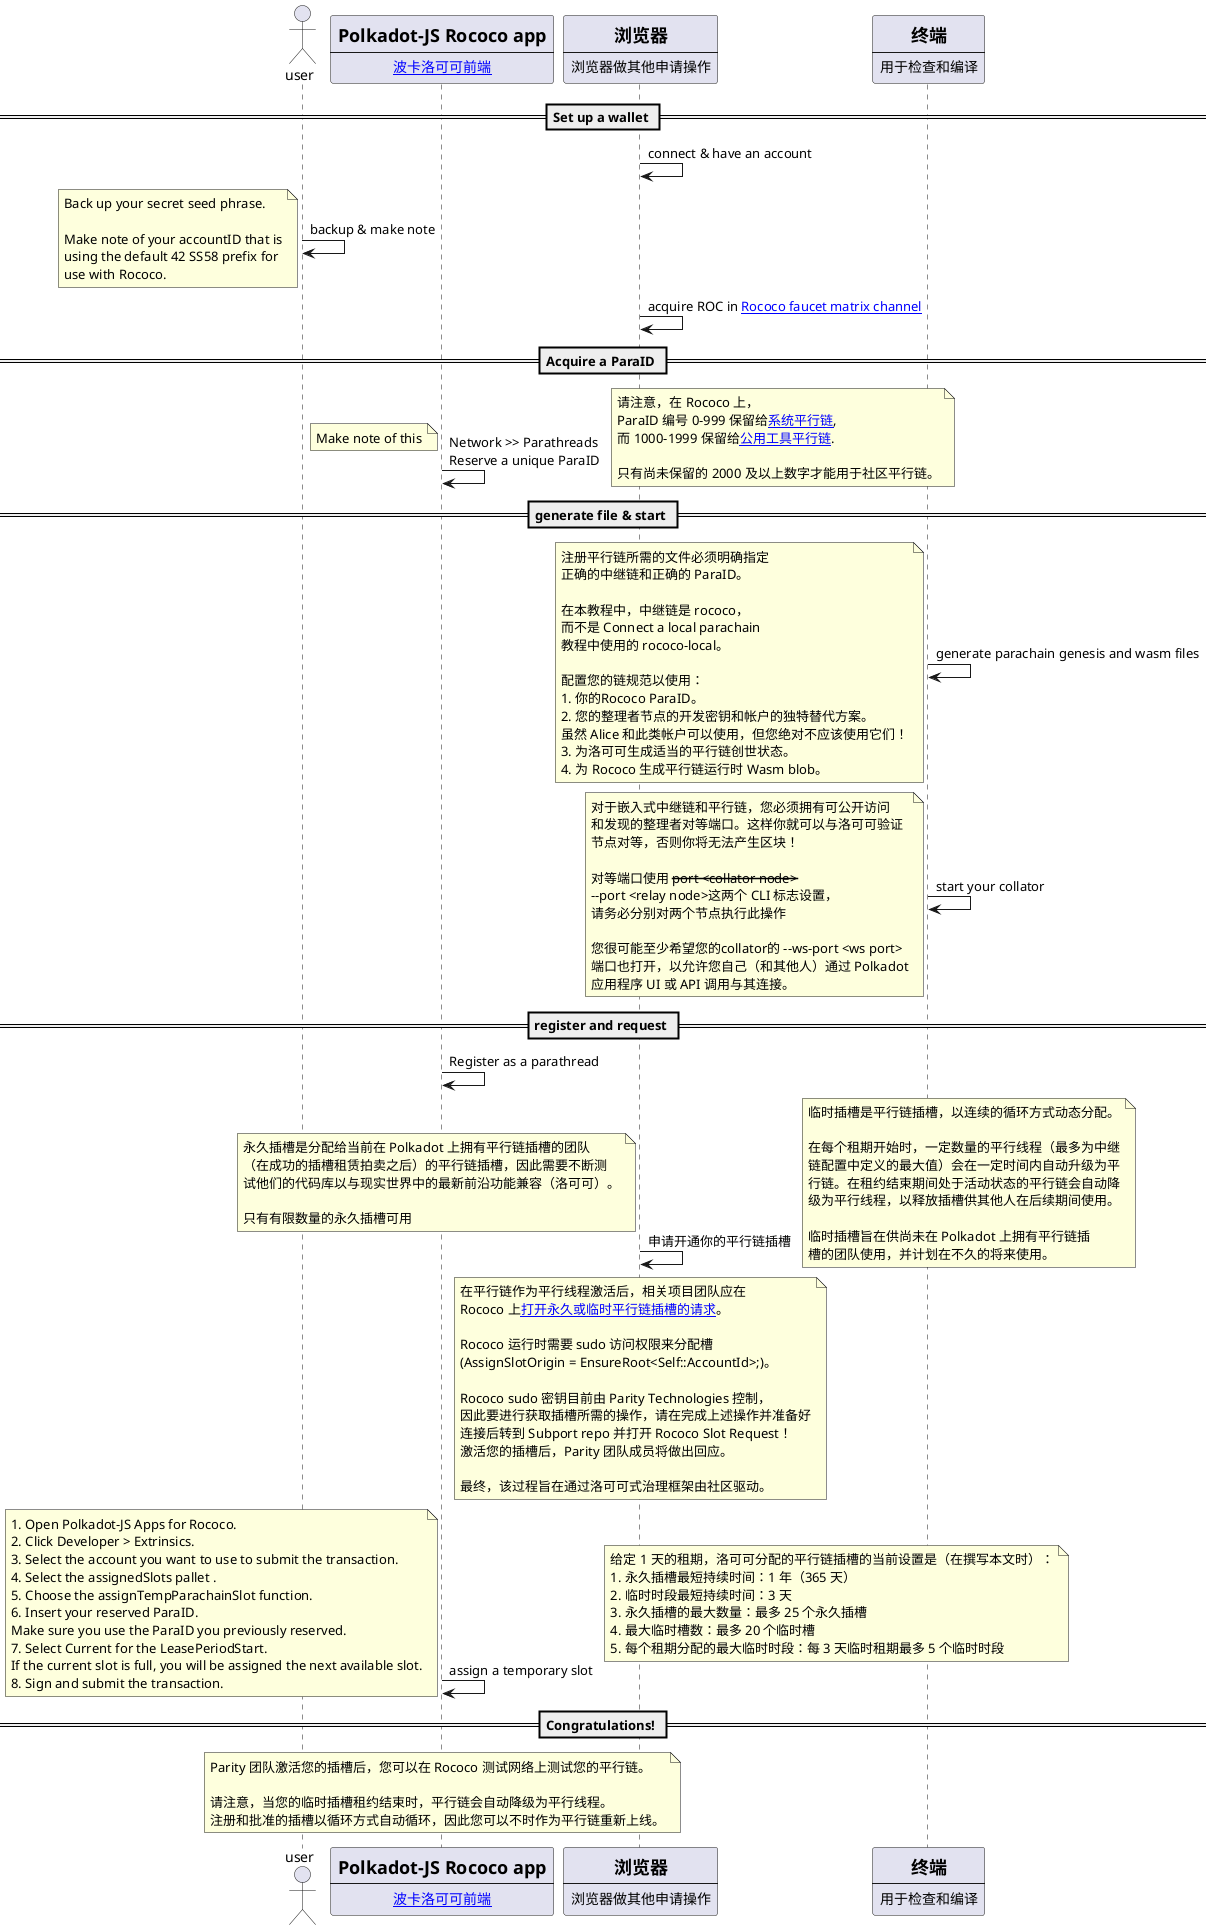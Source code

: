 @startuml
actor user
participant pkjs [
    =Polkadot-JS Rococo app
    ----
    [[https://polkadot.js.org/apps/?rpc=wss%3A%2F%2Frococo-rpc.polkadot.io#/explorer 波卡洛可可前端]]
]
participant browser[
    =浏览器
    ----
    浏览器做其他申请操作
]
participant terminal [
    =终端
    ----
    用于检查和编译
]
== Set up a wallet ==
browser -> browser: connect & have an account
user -> user: backup & make note
note left
Back up your secret seed phrase.

Make note of your accountID that is
using the default 42 SS58 prefix for
use with Rococo.
end note
browser -> browser: acquire ROC in [[https://matrix.to/#/#rococo-faucet:matrix.org Rococo faucet matrix channel]]
== Acquire a ParaID ==
pkjs -> pkjs: Network >> Parathreads\nReserve a unique ParaID
note left: Make note of this
note right
请注意，在 Rococo 上，
ParaID 编号 0-999 保留给[[https://wiki.polkadot.network/docs/learn-common-goods#system-level-chains 系统平行链]],
而 1000-1999 保留给[[https://wiki.polkadot.network/docs/learn-common-goods#public-utility-chains 公用工具平行链]].

只有尚未保留的 2000 及以上数字才能用于社区平行链。
end note
== generate file & start ==
terminal -> terminal: generate parachain genesis and wasm files
note left
注册平行链所需的文件必须明确指定
正确的中继链和正确的 ParaID。

在本教程中，中继链是 rococo，
而不是 Connect a local parachain
教程中使用的 rococo-local。

配置您的链规范以使用：
1. 你的Rococo ParaID。
2. 您的整理者节点的开发密钥和帐户的独特替代方案。
虽然 Alice 和此类帐户可以使用，但您绝对不应该使用它们！
3. 为洛可可生成适当的平行链创世状态。
4. 为 Rococo 生成平行链运行时 Wasm blob。
end note
terminal -> terminal: start your collator
note left
对于嵌入式中继链和平行链，您必须拥有可公开访问
和发现的整理者对等端口。这样你就可以与洛可可验证
节点对等，否则你将无法产生区块！

对等端口使用 --port <collator node>--
--port <relay node>这两个 CLI 标志设置，
请务必分别对两个节点执行此操作

您很可能至少希望您的collator的 --ws-port <ws port>
端口也打开，以允许您自己（和其他人）通过 Polkadot
应用程序 UI 或 API 调用与其连接。
end note
== register and request ==
pkjs -> pkjs: Register as a parathread
browser -> browser: 申请开通你的平行链插槽
note over of browser
在平行链作为平行线程激活后，相关项目团队应在
Rococo 上[[https://github.com/paritytech/subport/issues/new?assignees=&labels=Rococo&template=rococo.yaml 打开永久或临时平行链插槽的请求]]。

Rococo 运行时需要 sudo 访问权限来分配槽
(AssignSlotOrigin = EnsureRoot<Self::AccountId>;)。

Rococo sudo 密钥目前由 Parity Technologies 控制，
因此要进行获取插槽所需的操作，请在完成上述操作并准备好
连接后转到 Subport repo 并打开 Rococo Slot Request！
激活您的插槽后，Parity 团队成员将做出回应。

最终，该过程旨在通过洛可可式治理框架由社区驱动。
end note
note left
永久插槽是分配给当前在 Polkadot 上拥有平行链插槽的团队
（在成功的插槽租赁拍卖之后）的平行链插槽，因此需要不断测
试他们的代码库以与现实世界中的最新前沿功能兼容（洛可可）。

只有有限数量的永久插槽可用
end note
note right
临时插槽是平行链插槽，以连续的循环方式动态分配。

在每个租期开始时，一定数量的平行线程（最多为中继
链配置中定义的最大值）会在一定时间内自动升级为平
行链。在租约结束期间处于活动状态的平行链会自动降
级为平行线程，以释放插槽供其他人在后续期间使用。

临时插槽旨在供尚未在 Polkadot 上拥有平行链插
槽的团队使用，并计划在不久的将来使用。
end note
pkjs -> pkjs: assign a temporary slot
note left
1. Open Polkadot-JS Apps for Rococo.
2. Click Developer > Extrinsics.
3. Select the account you want to use to submit the transaction.
4. Select the assignedSlots pallet .
5. Choose the assignTempParachainSlot function.
6. Insert your reserved ParaID.
Make sure you use the ParaID you previously reserved.
7. Select Current for the LeasePeriodStart.
If the current slot is full, you will be assigned the next available slot.
8. Sign and submit the transaction.
end note
note right
给定 1 天的租期，洛可可分配的平行链插槽的当前设置是（在撰写本文时）：
1. 永久插槽最短持续时间：1 年（365 天）
2. 临时时段最短持续时间：3 天
3. 永久插槽的最大数量：最多 25 个永久插槽
4. 最大临时槽数：最多 20 个临时槽
5. 每个租期分配的最大临时时段：每 3 天临时租期最多 5 个临时时段
end note
== Congratulations! ==
note over of pkjs
Parity 团队激活您的插槽后，您可以在 Rococo 测试网络上测试您的平行链。

请注意，当您的临时插槽租约结束时，平行链会自动降级为平行线程。
注册和批准的插槽以循环方式自动循环，因此您可以不时作为平行链重新上线。
end note
@enduml